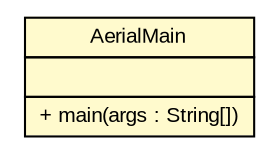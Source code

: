 #!/usr/local/bin/dot
#
# Class diagram 
# Generated by UMLGraph version R5_6 (http://www.umlgraph.org/)
#

digraph G {
	edge [fontname="arial",fontsize=10,labelfontname="arial",labelfontsize=10];
	node [fontname="arial",fontsize=10,shape=plaintext];
	nodesep=0.25;
	ranksep=0.5;
	// com.github.mkolisnyk.aerial.core.AerialMain
	c1363 [label=<<table title="com.github.mkolisnyk.aerial.core.AerialMain" border="0" cellborder="1" cellspacing="0" cellpadding="2" port="p" bgcolor="lemonChiffon" href="./AerialMain.html">
		<tr><td><table border="0" cellspacing="0" cellpadding="1">
<tr><td align="center" balign="center"> AerialMain </td></tr>
		</table></td></tr>
		<tr><td><table border="0" cellspacing="0" cellpadding="1">
<tr><td align="left" balign="left">  </td></tr>
		</table></td></tr>
		<tr><td><table border="0" cellspacing="0" cellpadding="1">
<tr><td align="left" balign="left"> + main(args : String[]) </td></tr>
		</table></td></tr>
		</table>>, URL="./AerialMain.html", fontname="arial", fontcolor="black", fontsize=10.0];
}

